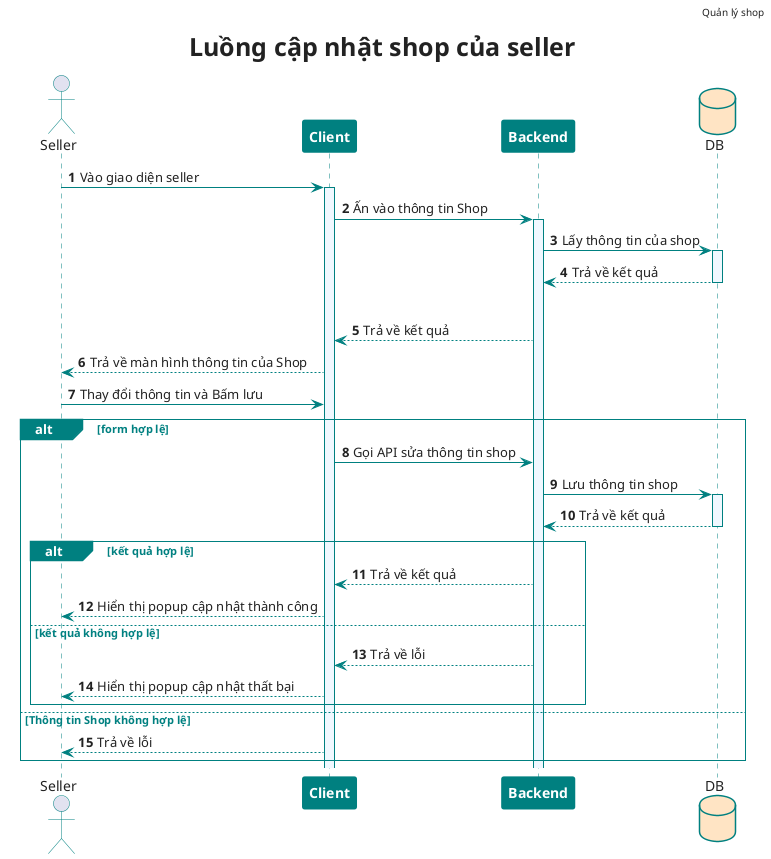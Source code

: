 @startuml
skinparam shadowing false
skinparam responseMessageBelowArrow false
skinparam DefaultFontColor #222
skinparam TitleFontSize 25
skinparam NoteBorderColor #teal
skinparam NoteBackgroundColor #powderblue
skinparam NoteFontColor #444
skinparam DatabaseBorderColor #teal
skinparam DatabaseBackgroundColor #bisque

skinparam sequence {
  ParticipantBorderThickness 1
  ParticipantBorderColor #teal
  ParticipantBackgroundColor #teal
  ParticipantFontColor #white
  ParticipantFontSize 14
  ParticipantFontStyle bold
  LifeLineBorderColor #teal
  LifeLineBackgroundColor #aliceblue
  ArrowColor #teal
  ActorBorderColor #teal
  GroupBorderThickness 1
  GroupBorderColor #teal
  GroupHeaderFontColor #white
  GroupBackgroundColor #teal
  GroupFontColor #teal
}

header Quản lý shop
title Luồng cập nhật shop của seller
autonumber

actor "Seller" as seller
participant "Client" as client
participant "Backend" as be
database DB
seller -> client++: Vào giao diện seller
client -> be++: Ấn vào thông tin Shop
be -> DB++: Lấy thông tin của shop
DB --> be: Trả về kết quả
DB--
alt Thông tin shop hợp lệ
be --> client: Trả về kết quả
client --> seller: Trả về màn hình thông tin của Shop
seller -> client: Thay đổi thông tin và Bấm lưu
alt form hợp lệ
client -> be: Gọi API sửa thông tin shop
be -> DB++: Lưu thông tin shop
DB --> be: Trả về kết quả
DB--
alt kết quả hợp lệ
be --> client: Trả về kết quả
client --> seller: Hiển thị popup cập nhật thành công
else kết quả không hợp lệ
be --> client: Trả về lỗi
client --> seller: Hiển thị popup cập nhật thất bại
end
else Thông tin Shop không hợp lệ
client --> seller: Trả về lỗi
end
@enduml